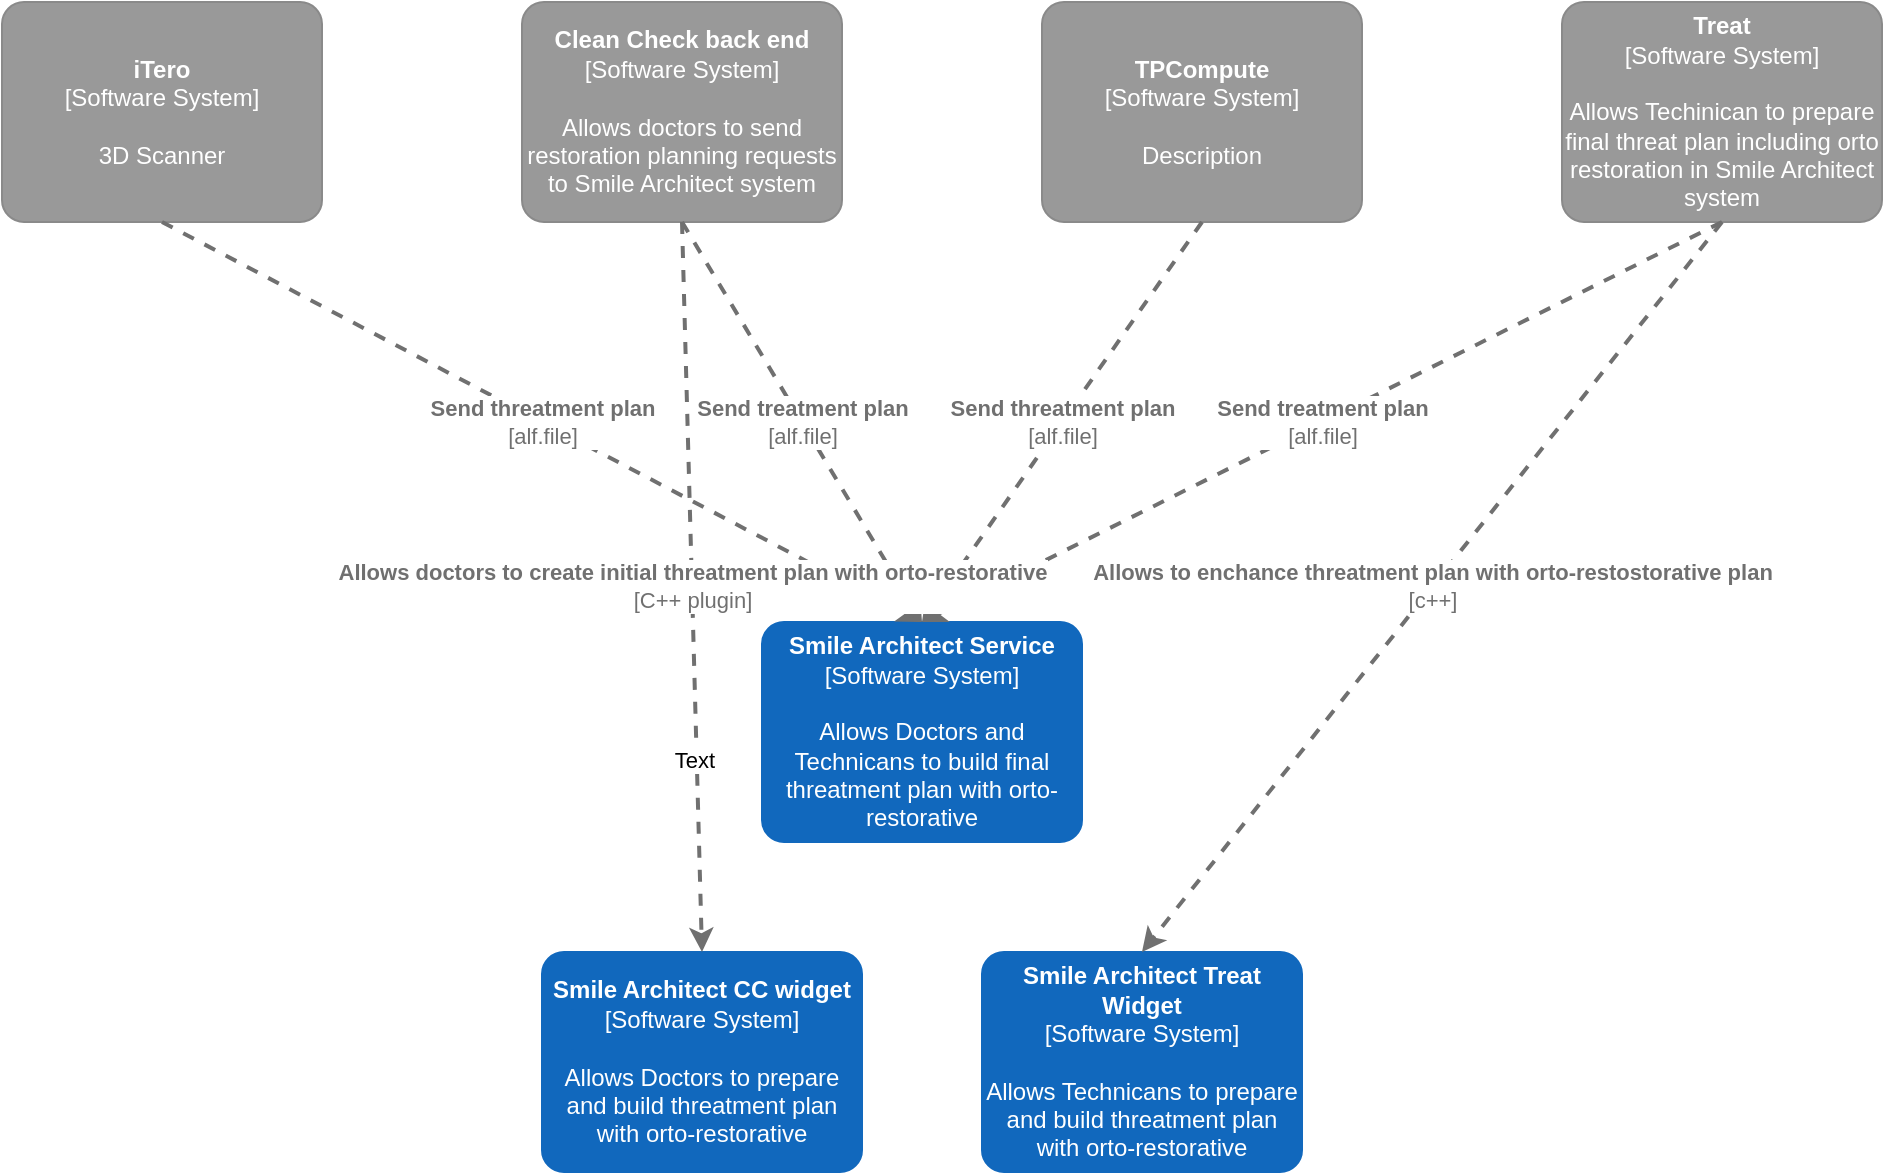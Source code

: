 <mxfile version="13.9.9" type="github">
  <diagram id="lLxDrVg0XJ-TQOIeRq9S" name="Page-1">
    <mxGraphModel dx="1303" dy="728" grid="1" gridSize="10" guides="1" tooltips="1" connect="1" arrows="1" fold="1" page="1" pageScale="1" pageWidth="827" pageHeight="1169" math="0" shadow="0">
      <root>
        <mxCell id="0" />
        <mxCell id="1" parent="0" />
        <object placeholders="1" c4Name="Smile Architect Service" c4Type="Software System" c4Description="Allows Doctors and Technicans to build final threatment plan with orto-restorative" label="&lt;b&gt;%c4Name%&lt;/b&gt;&lt;div&gt;[%c4Type%]&lt;/div&gt;&lt;br&gt;&lt;div&gt;%c4Description%&lt;/div&gt;" id="5pUcCd1QMCLx9ih8hZbe-2">
          <mxCell style="rounded=1;whiteSpace=wrap;html=1;labelBackgroundColor=none;fillColor=#1168BD;fontColor=#ffffff;align=center;arcSize=10;strokeColor=#1168BD;metaEdit=1;metaData={&quot;c4Type&quot;:{&quot;editable&quot;:false}};points=[[0.25,0,0],[0.5,0,0],[0.75,0,0],[1,0.25,0],[1,0.5,0],[1,0.75,0],[0.75,1,0],[0.5,1,0],[0.25,1,0],[0,0.75,0],[0,0.5,0],[0,0.25,0]];" vertex="1" parent="1">
            <mxGeometry x="440" y="310" width="160" height="110.0" as="geometry" />
          </mxCell>
        </object>
        <object placeholders="1" c4Name="iTero" c4Type="Software System" c4Description="3D Scanner" label="&lt;b&gt;%c4Name%&lt;/b&gt;&lt;div&gt;[%c4Type%]&lt;/div&gt;&lt;br&gt;&lt;div&gt;%c4Description%&lt;/div&gt;" id="5pUcCd1QMCLx9ih8hZbe-3">
          <mxCell style="rounded=1;whiteSpace=wrap;html=1;labelBackgroundColor=none;fillColor=#999999;fontColor=#ffffff;align=center;arcSize=10;strokeColor=#8A8A8A;metaEdit=1;metaData={&quot;c4Type&quot;:{&quot;editable&quot;:false}};points=[[0.25,0,0],[0.5,0,0],[0.75,0,0],[1,0.25,0],[1,0.5,0],[1,0.75,0],[0.75,1,0],[0.5,1,0],[0.25,1,0],[0,0.75,0],[0,0.5,0],[0,0.25,0]];" vertex="1" parent="1">
            <mxGeometry x="60" width="160" height="110.0" as="geometry" />
          </mxCell>
        </object>
        <object placeholders="1" c4Name="Clean Check back end" c4Type="Software System" c4Description="Allows doctors to send restoration planning requests to Smile Architect system" label="&lt;b&gt;%c4Name%&lt;/b&gt;&lt;div&gt;[%c4Type%]&lt;/div&gt;&lt;br&gt;&lt;div&gt;%c4Description%&lt;/div&gt;" id="5pUcCd1QMCLx9ih8hZbe-5">
          <mxCell style="rounded=1;whiteSpace=wrap;html=1;labelBackgroundColor=none;fillColor=#999999;fontColor=#ffffff;align=center;arcSize=10;strokeColor=#8A8A8A;metaEdit=1;metaData={&quot;c4Type&quot;:{&quot;editable&quot;:false}};points=[[0.25,0,0],[0.5,0,0],[0.75,0,0],[1,0.25,0],[1,0.5,0],[1,0.75,0],[0.75,1,0],[0.5,1,0],[0.25,1,0],[0,0.75,0],[0,0.5,0],[0,0.25,0]];" vertex="1" parent="1">
            <mxGeometry x="320" width="160" height="110.0" as="geometry" />
          </mxCell>
        </object>
        <object placeholders="1" c4Name="TPCompute" c4Type="Software System" c4Description="Description" label="&lt;b&gt;%c4Name%&lt;/b&gt;&lt;div&gt;[%c4Type%]&lt;/div&gt;&lt;br&gt;&lt;div&gt;%c4Description%&lt;/div&gt;" id="5pUcCd1QMCLx9ih8hZbe-6">
          <mxCell style="rounded=1;whiteSpace=wrap;html=1;labelBackgroundColor=none;fillColor=#999999;fontColor=#ffffff;align=center;arcSize=10;strokeColor=#8A8A8A;metaEdit=1;metaData={&quot;c4Type&quot;:{&quot;editable&quot;:false}};points=[[0.25,0,0],[0.5,0,0],[0.75,0,0],[1,0.25,0],[1,0.5,0],[1,0.75,0],[0.75,1,0],[0.5,1,0],[0.25,1,0],[0,0.75,0],[0,0.5,0],[0,0.25,0]];" vertex="1" parent="1">
            <mxGeometry x="580" width="160" height="110.0" as="geometry" />
          </mxCell>
        </object>
        <object placeholders="1" c4Name="Treat" c4Type="Software System" c4Description="Allows Techinican to prepare final threat plan including orto restoration in Smile Architect system" label="&lt;b&gt;%c4Name%&lt;/b&gt;&lt;div&gt;[%c4Type%]&lt;/div&gt;&lt;br&gt;&lt;div&gt;%c4Description%&lt;/div&gt;" id="5pUcCd1QMCLx9ih8hZbe-7">
          <mxCell style="rounded=1;whiteSpace=wrap;html=1;labelBackgroundColor=none;fillColor=#999999;fontColor=#ffffff;align=center;arcSize=10;strokeColor=#8A8A8A;metaEdit=1;metaData={&quot;c4Type&quot;:{&quot;editable&quot;:false}};points=[[0.25,0,0],[0.5,0,0],[0.75,0,0],[1,0.25,0],[1,0.5,0],[1,0.75,0],[0.75,1,0],[0.5,1,0],[0.25,1,0],[0,0.75,0],[0,0.5,0],[0,0.25,0]];" vertex="1" parent="1">
            <mxGeometry x="840" width="160" height="110.0" as="geometry" />
          </mxCell>
        </object>
        <object placeholders="1" c4Type="Relationship" c4Technology="alf.file" c4Description="Send treatment plan" label="&lt;div style=&quot;text-align: left&quot;&gt;&lt;div style=&quot;text-align: center&quot;&gt;&lt;b&gt;%c4Description%&lt;/b&gt;&lt;/div&gt;&lt;div style=&quot;text-align: center&quot;&gt;[%c4Technology%]&lt;/div&gt;&lt;/div&gt;" id="5pUcCd1QMCLx9ih8hZbe-8">
          <mxCell style="edgeStyle=none;rounded=0;html=1;entryX=0.5;entryY=0;jettySize=auto;orthogonalLoop=1;strokeColor=#707070;strokeWidth=2;fontColor=#707070;jumpStyle=none;dashed=1;metaEdit=1;metaData={&quot;c4Type&quot;:{&quot;editable&quot;:false}};exitX=0.5;exitY=1;exitDx=0;exitDy=0;exitPerimeter=0;entryDx=0;entryDy=0;entryPerimeter=0;" edge="1" parent="1" source="5pUcCd1QMCLx9ih8hZbe-5" target="5pUcCd1QMCLx9ih8hZbe-2">
            <mxGeometry width="160" relative="1" as="geometry">
              <mxPoint x="390" y="150" as="sourcePoint" />
              <mxPoint x="550" y="150" as="targetPoint" />
            </mxGeometry>
          </mxCell>
        </object>
        <object placeholders="1" c4Type="Relationship" c4Technology="alf.file" c4Description="Send threatment plan" label="&lt;div style=&quot;text-align: left&quot;&gt;&lt;div style=&quot;text-align: center&quot;&gt;&lt;b&gt;%c4Description%&lt;/b&gt;&lt;/div&gt;&lt;div style=&quot;text-align: center&quot;&gt;[%c4Technology%]&lt;/div&gt;&lt;/div&gt;" id="5pUcCd1QMCLx9ih8hZbe-10">
          <mxCell style="edgeStyle=none;rounded=0;html=1;entryX=0.5;entryY=0;jettySize=auto;orthogonalLoop=1;strokeColor=#707070;strokeWidth=2;fontColor=#707070;jumpStyle=none;dashed=1;metaEdit=1;metaData={&quot;c4Type&quot;:{&quot;editable&quot;:false}};exitX=0.5;exitY=1;exitDx=0;exitDy=0;exitPerimeter=0;entryDx=0;entryDy=0;entryPerimeter=0;" edge="1" parent="1" source="5pUcCd1QMCLx9ih8hZbe-3" target="5pUcCd1QMCLx9ih8hZbe-2">
            <mxGeometry width="160" relative="1" as="geometry">
              <mxPoint x="260" y="210" as="sourcePoint" />
              <mxPoint x="420" y="210" as="targetPoint" />
            </mxGeometry>
          </mxCell>
        </object>
        <object placeholders="1" c4Type="Relationship" c4Technology="alf.file" c4Description="Send threatment plan" label="&lt;div style=&quot;text-align: left&quot;&gt;&lt;div style=&quot;text-align: center&quot;&gt;&lt;b&gt;%c4Description%&lt;/b&gt;&lt;/div&gt;&lt;div style=&quot;text-align: center&quot;&gt;[%c4Technology%]&lt;/div&gt;&lt;/div&gt;" id="5pUcCd1QMCLx9ih8hZbe-11">
          <mxCell style="edgeStyle=none;rounded=0;html=1;entryX=0.5;entryY=0;jettySize=auto;orthogonalLoop=1;strokeColor=#707070;strokeWidth=2;fontColor=#707070;jumpStyle=none;dashed=1;metaEdit=1;metaData={&quot;c4Type&quot;:{&quot;editable&quot;:false}};exitX=0.5;exitY=1;exitDx=0;exitDy=0;exitPerimeter=0;entryDx=0;entryDy=0;entryPerimeter=0;" edge="1" parent="1" source="5pUcCd1QMCLx9ih8hZbe-6" target="5pUcCd1QMCLx9ih8hZbe-2">
            <mxGeometry width="160" relative="1" as="geometry">
              <mxPoint x="590" y="180" as="sourcePoint" />
              <mxPoint x="750" y="180" as="targetPoint" />
            </mxGeometry>
          </mxCell>
        </object>
        <object placeholders="1" c4Type="Relationship" c4Technology="alf.file" c4Description="Send treatment plan" label="&lt;div style=&quot;text-align: left&quot;&gt;&lt;div style=&quot;text-align: center&quot;&gt;&lt;b&gt;%c4Description%&lt;/b&gt;&lt;/div&gt;&lt;div style=&quot;text-align: center&quot;&gt;[%c4Technology%]&lt;/div&gt;&lt;/div&gt;" id="5pUcCd1QMCLx9ih8hZbe-12">
          <mxCell style="edgeStyle=none;rounded=0;html=1;entryX=0.5;entryY=0;jettySize=auto;orthogonalLoop=1;strokeColor=#707070;strokeWidth=2;fontColor=#707070;jumpStyle=none;dashed=1;metaEdit=1;metaData={&quot;c4Type&quot;:{&quot;editable&quot;:false}};exitX=0.5;exitY=1;exitDx=0;exitDy=0;exitPerimeter=0;entryDx=0;entryDy=0;entryPerimeter=0;" edge="1" parent="1" source="5pUcCd1QMCLx9ih8hZbe-7" target="5pUcCd1QMCLx9ih8hZbe-2">
            <mxGeometry width="160" relative="1" as="geometry">
              <mxPoint x="710" y="220" as="sourcePoint" />
              <mxPoint x="870" y="220" as="targetPoint" />
            </mxGeometry>
          </mxCell>
        </object>
        <object placeholders="1" c4Name="Smile Architect Treat Widget " c4Type="Software System" c4Description="Allows Technicans to prepare and build threatment plan with orto-restorative" label="&lt;b&gt;%c4Name%&lt;/b&gt;&lt;div&gt;[%c4Type%]&lt;/div&gt;&lt;br&gt;&lt;div&gt;%c4Description%&lt;/div&gt;" id="5pUcCd1QMCLx9ih8hZbe-14">
          <mxCell style="rounded=1;whiteSpace=wrap;html=1;labelBackgroundColor=none;fillColor=#1168BD;fontColor=#ffffff;align=center;arcSize=10;strokeColor=#1168BD;metaEdit=1;metaData={&quot;c4Type&quot;:{&quot;editable&quot;:false}};points=[[0.25,0,0],[0.5,0,0],[0.75,0,0],[1,0.25,0],[1,0.5,0],[1,0.75,0],[0.75,1,0],[0.5,1,0],[0.25,1,0],[0,0.75,0],[0,0.5,0],[0,0.25,0]];" vertex="1" parent="1">
            <mxGeometry x="550" y="475" width="160" height="110.0" as="geometry" />
          </mxCell>
        </object>
        <object placeholders="1" c4Type="Relationship" c4Technology="c++" c4Description="Allows to enchance threatment plan with orto-restostorative plan" label="&lt;div style=&quot;text-align: left&quot;&gt;&lt;div style=&quot;text-align: center&quot;&gt;&lt;b&gt;%c4Description%&lt;/b&gt;&lt;/div&gt;&lt;div style=&quot;text-align: center&quot;&gt;[%c4Technology%]&lt;/div&gt;&lt;/div&gt;" id="5pUcCd1QMCLx9ih8hZbe-15">
          <mxCell style="edgeStyle=none;rounded=0;html=1;entryX=0.5;entryY=0;jettySize=auto;orthogonalLoop=1;strokeColor=#707070;strokeWidth=2;fontColor=#707070;jumpStyle=none;dashed=1;metaEdit=1;metaData={&quot;c4Type&quot;:{&quot;editable&quot;:false}};exitX=0.5;exitY=1;exitDx=0;exitDy=0;exitPerimeter=0;entryDx=0;entryDy=0;entryPerimeter=0;" edge="1" parent="1" source="5pUcCd1QMCLx9ih8hZbe-7" target="5pUcCd1QMCLx9ih8hZbe-14">
            <mxGeometry width="160" relative="1" as="geometry">
              <mxPoint x="980" y="200" as="sourcePoint" />
              <mxPoint x="1140" y="200" as="targetPoint" />
            </mxGeometry>
          </mxCell>
        </object>
        <object placeholders="1" c4Name="Smile Architect CC widget" c4Type="Software System" c4Description="Allows Doctors to prepare and build threatment plan with orto-restorative" label="&lt;b&gt;%c4Name%&lt;/b&gt;&lt;div&gt;[%c4Type%]&lt;/div&gt;&lt;br&gt;&lt;div&gt;%c4Description%&lt;/div&gt;" id="5pUcCd1QMCLx9ih8hZbe-16">
          <mxCell style="rounded=1;whiteSpace=wrap;html=1;labelBackgroundColor=none;fillColor=#1168BD;fontColor=#ffffff;align=center;arcSize=10;strokeColor=#1168BD;metaEdit=1;metaData={&quot;c4Type&quot;:{&quot;editable&quot;:false}};points=[[0.25,0,0],[0.5,0,0],[0.75,0,0],[1,0.25,0],[1,0.5,0],[1,0.75,0],[0.75,1,0],[0.5,1,0],[0.25,1,0],[0,0.75,0],[0,0.5,0],[0,0.25,0]];" vertex="1" parent="1">
            <mxGeometry x="330" y="475" width="160" height="110.0" as="geometry" />
          </mxCell>
        </object>
        <object placeholders="1" c4Type="Relationship" c4Technology="C++ plugin" c4Description="Allows doctors to create initial threatment plan with orto-restorative" label="&lt;div style=&quot;text-align: left&quot;&gt;&lt;div style=&quot;text-align: center&quot;&gt;&lt;b&gt;%c4Description%&lt;/b&gt;&lt;/div&gt;&lt;div style=&quot;text-align: center&quot;&gt;[%c4Technology%]&lt;/div&gt;&lt;/div&gt;" id="5pUcCd1QMCLx9ih8hZbe-17">
          <mxCell style="edgeStyle=none;rounded=0;html=1;entryX=0.5;entryY=0;jettySize=auto;orthogonalLoop=1;strokeColor=#707070;strokeWidth=2;fontColor=#707070;jumpStyle=none;dashed=1;metaEdit=1;metaData={&quot;c4Type&quot;:{&quot;editable&quot;:false}};exitX=0.5;exitY=1;exitDx=0;exitDy=0;exitPerimeter=0;entryDx=0;entryDy=0;entryPerimeter=0;" edge="1" parent="1" source="5pUcCd1QMCLx9ih8hZbe-5" target="5pUcCd1QMCLx9ih8hZbe-16">
            <mxGeometry width="160" relative="1" as="geometry">
              <mxPoint x="130" y="220" as="sourcePoint" />
              <mxPoint x="290" y="220" as="targetPoint" />
            </mxGeometry>
          </mxCell>
        </object>
        <mxCell id="5pUcCd1QMCLx9ih8hZbe-18" value="Text" style="edgeLabel;html=1;align=center;verticalAlign=middle;resizable=0;points=[];" vertex="1" connectable="0" parent="5pUcCd1QMCLx9ih8hZbe-17">
          <mxGeometry x="0.475" y="-1" relative="1" as="geometry">
            <mxPoint x="-1" y="-1" as="offset" />
          </mxGeometry>
        </mxCell>
      </root>
    </mxGraphModel>
  </diagram>
</mxfile>
